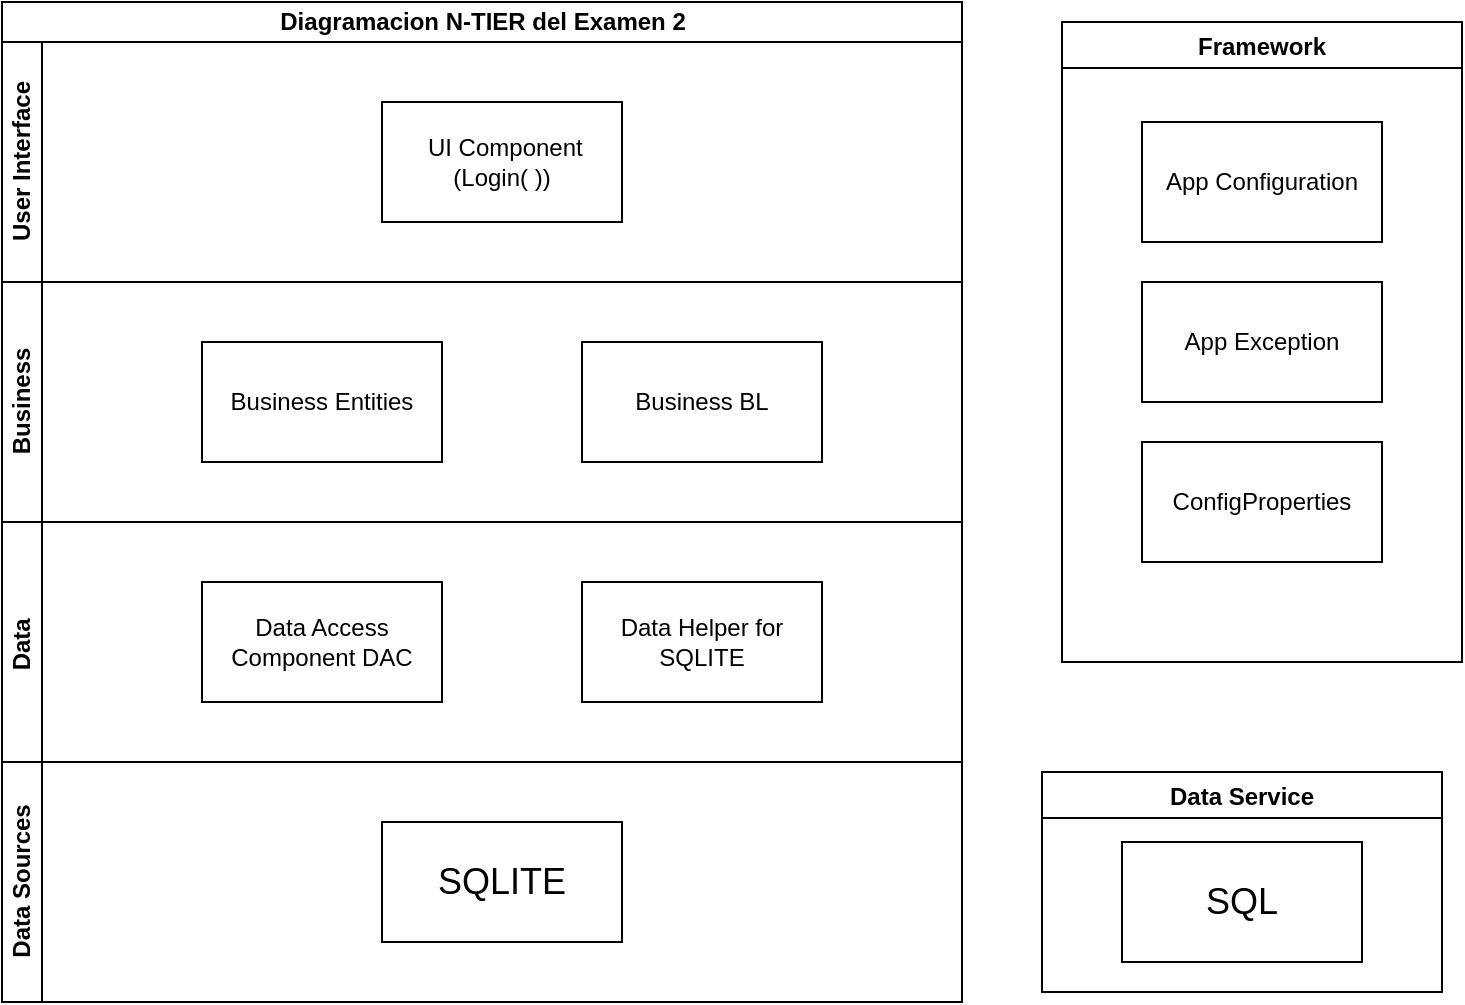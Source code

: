 <mxfile>
    <diagram id="FbJexrYLCcvd24ga0wMY" name="Page-1">
        <mxGraphModel dx="977" dy="568" grid="1" gridSize="10" guides="1" tooltips="1" connect="1" arrows="1" fold="1" page="1" pageScale="1" pageWidth="1169" pageHeight="1654" math="0" shadow="0">
            <root>
                <mxCell id="0"/>
                <mxCell id="1" parent="0"/>
                <mxCell id="5" value="Diagramacion N-TIER del Examen 2" style="swimlane;childLayout=stackLayout;resizeParent=1;resizeParentMax=0;horizontal=1;startSize=20;horizontalStack=0;html=1;" parent="1" vertex="1">
                    <mxGeometry x="250" y="320" width="480" height="380" as="geometry"/>
                </mxCell>
                <mxCell id="6" value="User Interface" style="swimlane;startSize=20;horizontal=0;html=1;" parent="5" vertex="1">
                    <mxGeometry y="20" width="480" height="120" as="geometry"/>
                </mxCell>
                <mxCell id="18" value="&amp;nbsp;UI Component (Login( ))" style="whiteSpace=wrap;html=1;" parent="6" vertex="1">
                    <mxGeometry x="190" y="30" width="120" height="60" as="geometry"/>
                </mxCell>
                <mxCell id="7" value="Business" style="swimlane;startSize=20;horizontal=0;html=1;" parent="5" vertex="1">
                    <mxGeometry y="140" width="480" height="120" as="geometry"/>
                </mxCell>
                <mxCell id="19" value="Business Entities" style="whiteSpace=wrap;html=1;" parent="7" vertex="1">
                    <mxGeometry x="100" y="30" width="120" height="60" as="geometry"/>
                </mxCell>
                <mxCell id="20" value="Business BL" style="whiteSpace=wrap;html=1;" parent="7" vertex="1">
                    <mxGeometry x="290" y="30" width="120" height="60" as="geometry"/>
                </mxCell>
                <mxCell id="8" value="Data&amp;nbsp;" style="swimlane;startSize=20;horizontal=0;html=1;" parent="5" vertex="1">
                    <mxGeometry y="260" width="480" height="120" as="geometry"/>
                </mxCell>
                <mxCell id="21" value="Data Access Component DAC" style="whiteSpace=wrap;html=1;" parent="8" vertex="1">
                    <mxGeometry x="100" y="30" width="120" height="60" as="geometry"/>
                </mxCell>
                <mxCell id="22" value="Data Helper for SQLITE" style="whiteSpace=wrap;html=1;" parent="8" vertex="1">
                    <mxGeometry x="290" y="30" width="120" height="60" as="geometry"/>
                </mxCell>
                <mxCell id="13" value="Data Sources" style="swimlane;startSize=20;horizontal=0;html=1;" parent="1" vertex="1">
                    <mxGeometry x="250" y="700" width="480" height="120" as="geometry"/>
                </mxCell>
                <mxCell id="23" value="&lt;font style=&quot;font-size: 18px;&quot;&gt;SQLITE&lt;/font&gt;" style="whiteSpace=wrap;html=1;" parent="13" vertex="1">
                    <mxGeometry x="190" y="30" width="120" height="60" as="geometry"/>
                </mxCell>
                <mxCell id="17" value="Framework" style="swimlane;" parent="1" vertex="1">
                    <mxGeometry x="780" y="330" width="200" height="320" as="geometry"/>
                </mxCell>
                <mxCell id="27" value="App Configuration" style="whiteSpace=wrap;html=1;" parent="17" vertex="1">
                    <mxGeometry x="40" y="50" width="120" height="60" as="geometry"/>
                </mxCell>
                <mxCell id="28" value="ConfigProperties" style="whiteSpace=wrap;html=1;" parent="17" vertex="1">
                    <mxGeometry x="40" y="210" width="120" height="60" as="geometry"/>
                </mxCell>
                <mxCell id="30" value="App Exception" style="whiteSpace=wrap;html=1;" parent="17" vertex="1">
                    <mxGeometry x="40" y="130" width="120" height="60" as="geometry"/>
                </mxCell>
                <mxCell id="24" value="Data Service" style="swimlane;" parent="1" vertex="1">
                    <mxGeometry x="770" y="705" width="200" height="110" as="geometry"/>
                </mxCell>
                <mxCell id="25" value="SQL" style="whiteSpace=wrap;html=1;fontSize=18;" parent="24" vertex="1">
                    <mxGeometry x="40" y="35" width="120" height="60" as="geometry"/>
                </mxCell>
            </root>
        </mxGraphModel>
    </diagram>
</mxfile>